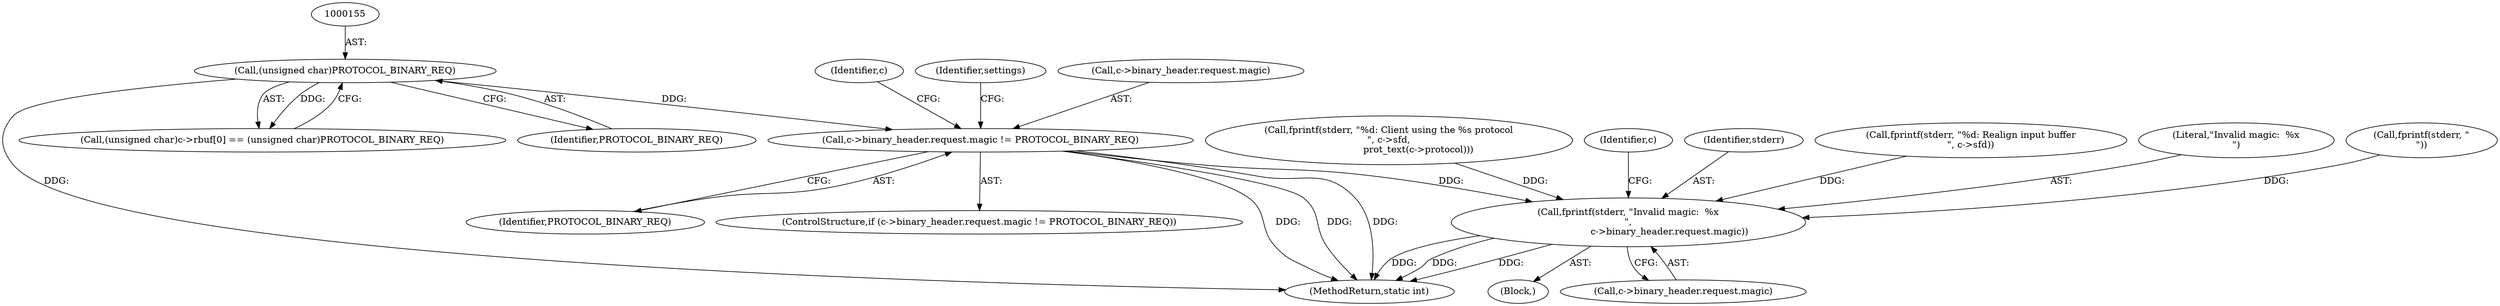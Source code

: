digraph "0_memcached_d9cd01ede97f4145af9781d448c62a3318952719@pointer" {
"1000357" [label="(Call,c->binary_header.request.magic != PROTOCOL_BINARY_REQ)"];
"1000154" [label="(Call,(unsigned char)PROTOCOL_BINARY_REQ)"];
"1000372" [label="(Call,fprintf(stderr, \"Invalid magic:  %x\n\",\n                            c->binary_header.request.magic))"];
"1000372" [label="(Call,fprintf(stderr, \"Invalid magic:  %x\n\",\n                            c->binary_header.request.magic))"];
"1000365" [label="(Identifier,PROTOCOL_BINARY_REQ)"];
"1000156" [label="(Identifier,PROTOCOL_BINARY_REQ)"];
"1000356" [label="(ControlStructure,if (c->binary_header.request.magic != PROTOCOL_BINARY_REQ))"];
"1000371" [label="(Block,)"];
"1000375" [label="(Call,c->binary_header.request.magic)"];
"1000390" [label="(Identifier,c)"];
"1000177" [label="(Call,fprintf(stderr, \"%d: Client using the %s protocol\n\", c->sfd,\n                    prot_text(c->protocol)))"];
"1000383" [label="(Identifier,c)"];
"1000357" [label="(Call,c->binary_header.request.magic != PROTOCOL_BINARY_REQ)"];
"1000369" [label="(Identifier,settings)"];
"1000154" [label="(Call,(unsigned char)PROTOCOL_BINARY_REQ)"];
"1000603" [label="(MethodReturn,static int)"];
"1000146" [label="(Call,(unsigned char)c->rbuf[0] == (unsigned char)PROTOCOL_BINARY_REQ)"];
"1000373" [label="(Identifier,stderr)"];
"1000243" [label="(Call,fprintf(stderr, \"%d: Realign input buffer\n\", c->sfd))"];
"1000374" [label="(Literal,\"Invalid magic:  %x\n\")"];
"1000305" [label="(Call,fprintf(stderr, \"\n\"))"];
"1000358" [label="(Call,c->binary_header.request.magic)"];
"1000357" -> "1000356"  [label="AST: "];
"1000357" -> "1000365"  [label="CFG: "];
"1000358" -> "1000357"  [label="AST: "];
"1000365" -> "1000357"  [label="AST: "];
"1000369" -> "1000357"  [label="CFG: "];
"1000390" -> "1000357"  [label="CFG: "];
"1000357" -> "1000603"  [label="DDG: "];
"1000357" -> "1000603"  [label="DDG: "];
"1000357" -> "1000603"  [label="DDG: "];
"1000154" -> "1000357"  [label="DDG: "];
"1000357" -> "1000372"  [label="DDG: "];
"1000154" -> "1000146"  [label="AST: "];
"1000154" -> "1000156"  [label="CFG: "];
"1000155" -> "1000154"  [label="AST: "];
"1000156" -> "1000154"  [label="AST: "];
"1000146" -> "1000154"  [label="CFG: "];
"1000154" -> "1000603"  [label="DDG: "];
"1000154" -> "1000146"  [label="DDG: "];
"1000372" -> "1000371"  [label="AST: "];
"1000372" -> "1000375"  [label="CFG: "];
"1000373" -> "1000372"  [label="AST: "];
"1000374" -> "1000372"  [label="AST: "];
"1000375" -> "1000372"  [label="AST: "];
"1000383" -> "1000372"  [label="CFG: "];
"1000372" -> "1000603"  [label="DDG: "];
"1000372" -> "1000603"  [label="DDG: "];
"1000372" -> "1000603"  [label="DDG: "];
"1000177" -> "1000372"  [label="DDG: "];
"1000305" -> "1000372"  [label="DDG: "];
"1000243" -> "1000372"  [label="DDG: "];
}
